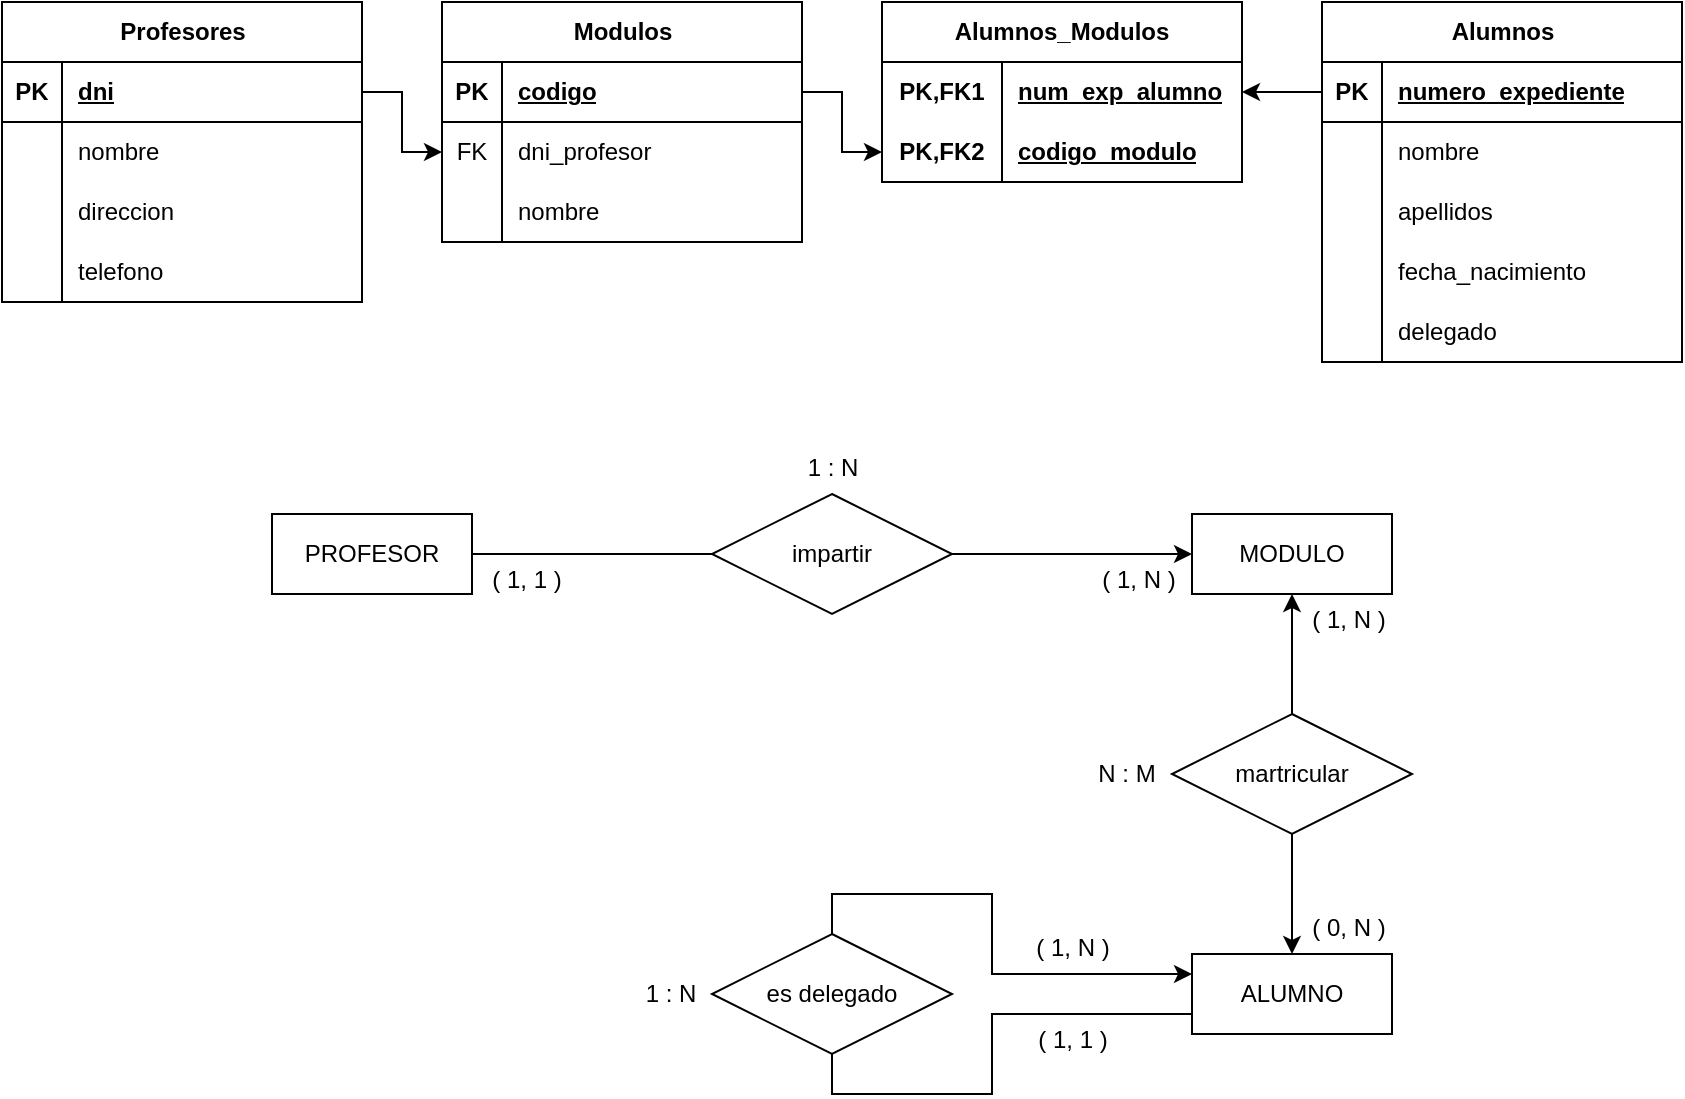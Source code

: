 <mxfile version="24.0.4" type="device">
  <diagram name="Page-1" id="xD801_ucFq414uZnRlKG">
    <mxGraphModel dx="1522" dy="766" grid="0" gridSize="10" guides="1" tooltips="1" connect="1" arrows="1" fold="1" page="1" pageScale="1" pageWidth="1100" pageHeight="850" math="0" shadow="0">
      <root>
        <mxCell id="0" />
        <mxCell id="1" parent="0" />
        <mxCell id="BK0PHhWaw3GROF52qB3c-1" value="Profesores" style="shape=table;startSize=30;container=1;collapsible=1;childLayout=tableLayout;fixedRows=1;rowLines=0;fontStyle=1;align=center;resizeLast=1;html=1;" parent="1" vertex="1">
          <mxGeometry x="130" y="152" width="180" height="150" as="geometry" />
        </mxCell>
        <mxCell id="BK0PHhWaw3GROF52qB3c-2" value="" style="shape=tableRow;horizontal=0;startSize=0;swimlaneHead=0;swimlaneBody=0;fillColor=none;collapsible=0;dropTarget=0;points=[[0,0.5],[1,0.5]];portConstraint=eastwest;top=0;left=0;right=0;bottom=1;" parent="BK0PHhWaw3GROF52qB3c-1" vertex="1">
          <mxGeometry y="30" width="180" height="30" as="geometry" />
        </mxCell>
        <mxCell id="BK0PHhWaw3GROF52qB3c-3" value="PK" style="shape=partialRectangle;connectable=0;fillColor=none;top=0;left=0;bottom=0;right=0;fontStyle=1;overflow=hidden;whiteSpace=wrap;html=1;" parent="BK0PHhWaw3GROF52qB3c-2" vertex="1">
          <mxGeometry width="30" height="30" as="geometry">
            <mxRectangle width="30" height="30" as="alternateBounds" />
          </mxGeometry>
        </mxCell>
        <mxCell id="BK0PHhWaw3GROF52qB3c-4" value="dni" style="shape=partialRectangle;connectable=0;fillColor=none;top=0;left=0;bottom=0;right=0;align=left;spacingLeft=6;fontStyle=5;overflow=hidden;whiteSpace=wrap;html=1;" parent="BK0PHhWaw3GROF52qB3c-2" vertex="1">
          <mxGeometry x="30" width="150" height="30" as="geometry">
            <mxRectangle width="150" height="30" as="alternateBounds" />
          </mxGeometry>
        </mxCell>
        <mxCell id="BK0PHhWaw3GROF52qB3c-5" value="" style="shape=tableRow;horizontal=0;startSize=0;swimlaneHead=0;swimlaneBody=0;fillColor=none;collapsible=0;dropTarget=0;points=[[0,0.5],[1,0.5]];portConstraint=eastwest;top=0;left=0;right=0;bottom=0;" parent="BK0PHhWaw3GROF52qB3c-1" vertex="1">
          <mxGeometry y="60" width="180" height="30" as="geometry" />
        </mxCell>
        <mxCell id="BK0PHhWaw3GROF52qB3c-6" value="" style="shape=partialRectangle;connectable=0;fillColor=none;top=0;left=0;bottom=0;right=0;editable=1;overflow=hidden;whiteSpace=wrap;html=1;" parent="BK0PHhWaw3GROF52qB3c-5" vertex="1">
          <mxGeometry width="30" height="30" as="geometry">
            <mxRectangle width="30" height="30" as="alternateBounds" />
          </mxGeometry>
        </mxCell>
        <mxCell id="BK0PHhWaw3GROF52qB3c-7" value="nombre" style="shape=partialRectangle;connectable=0;fillColor=none;top=0;left=0;bottom=0;right=0;align=left;spacingLeft=6;overflow=hidden;whiteSpace=wrap;html=1;" parent="BK0PHhWaw3GROF52qB3c-5" vertex="1">
          <mxGeometry x="30" width="150" height="30" as="geometry">
            <mxRectangle width="150" height="30" as="alternateBounds" />
          </mxGeometry>
        </mxCell>
        <mxCell id="BK0PHhWaw3GROF52qB3c-8" value="" style="shape=tableRow;horizontal=0;startSize=0;swimlaneHead=0;swimlaneBody=0;fillColor=none;collapsible=0;dropTarget=0;points=[[0,0.5],[1,0.5]];portConstraint=eastwest;top=0;left=0;right=0;bottom=0;" parent="BK0PHhWaw3GROF52qB3c-1" vertex="1">
          <mxGeometry y="90" width="180" height="30" as="geometry" />
        </mxCell>
        <mxCell id="BK0PHhWaw3GROF52qB3c-9" value="" style="shape=partialRectangle;connectable=0;fillColor=none;top=0;left=0;bottom=0;right=0;editable=1;overflow=hidden;whiteSpace=wrap;html=1;" parent="BK0PHhWaw3GROF52qB3c-8" vertex="1">
          <mxGeometry width="30" height="30" as="geometry">
            <mxRectangle width="30" height="30" as="alternateBounds" />
          </mxGeometry>
        </mxCell>
        <mxCell id="BK0PHhWaw3GROF52qB3c-10" value="direccion" style="shape=partialRectangle;connectable=0;fillColor=none;top=0;left=0;bottom=0;right=0;align=left;spacingLeft=6;overflow=hidden;whiteSpace=wrap;html=1;" parent="BK0PHhWaw3GROF52qB3c-8" vertex="1">
          <mxGeometry x="30" width="150" height="30" as="geometry">
            <mxRectangle width="150" height="30" as="alternateBounds" />
          </mxGeometry>
        </mxCell>
        <mxCell id="BK0PHhWaw3GROF52qB3c-11" value="" style="shape=tableRow;horizontal=0;startSize=0;swimlaneHead=0;swimlaneBody=0;fillColor=none;collapsible=0;dropTarget=0;points=[[0,0.5],[1,0.5]];portConstraint=eastwest;top=0;left=0;right=0;bottom=0;" parent="BK0PHhWaw3GROF52qB3c-1" vertex="1">
          <mxGeometry y="120" width="180" height="30" as="geometry" />
        </mxCell>
        <mxCell id="BK0PHhWaw3GROF52qB3c-12" value="" style="shape=partialRectangle;connectable=0;fillColor=none;top=0;left=0;bottom=0;right=0;editable=1;overflow=hidden;whiteSpace=wrap;html=1;" parent="BK0PHhWaw3GROF52qB3c-11" vertex="1">
          <mxGeometry width="30" height="30" as="geometry">
            <mxRectangle width="30" height="30" as="alternateBounds" />
          </mxGeometry>
        </mxCell>
        <mxCell id="BK0PHhWaw3GROF52qB3c-13" value="telefono" style="shape=partialRectangle;connectable=0;fillColor=none;top=0;left=0;bottom=0;right=0;align=left;spacingLeft=6;overflow=hidden;whiteSpace=wrap;html=1;" parent="BK0PHhWaw3GROF52qB3c-11" vertex="1">
          <mxGeometry x="30" width="150" height="30" as="geometry">
            <mxRectangle width="150" height="30" as="alternateBounds" />
          </mxGeometry>
        </mxCell>
        <mxCell id="BK0PHhWaw3GROF52qB3c-14" value="Modulos" style="shape=table;startSize=30;container=1;collapsible=1;childLayout=tableLayout;fixedRows=1;rowLines=0;fontStyle=1;align=center;resizeLast=1;html=1;" parent="1" vertex="1">
          <mxGeometry x="350" y="152" width="180" height="120" as="geometry" />
        </mxCell>
        <mxCell id="BK0PHhWaw3GROF52qB3c-15" value="" style="shape=tableRow;horizontal=0;startSize=0;swimlaneHead=0;swimlaneBody=0;fillColor=none;collapsible=0;dropTarget=0;points=[[0,0.5],[1,0.5]];portConstraint=eastwest;top=0;left=0;right=0;bottom=1;" parent="BK0PHhWaw3GROF52qB3c-14" vertex="1">
          <mxGeometry y="30" width="180" height="30" as="geometry" />
        </mxCell>
        <mxCell id="BK0PHhWaw3GROF52qB3c-16" value="PK" style="shape=partialRectangle;connectable=0;fillColor=none;top=0;left=0;bottom=0;right=0;fontStyle=1;overflow=hidden;whiteSpace=wrap;html=1;" parent="BK0PHhWaw3GROF52qB3c-15" vertex="1">
          <mxGeometry width="30" height="30" as="geometry">
            <mxRectangle width="30" height="30" as="alternateBounds" />
          </mxGeometry>
        </mxCell>
        <mxCell id="BK0PHhWaw3GROF52qB3c-17" value="codigo" style="shape=partialRectangle;connectable=0;fillColor=none;top=0;left=0;bottom=0;right=0;align=left;spacingLeft=6;fontStyle=5;overflow=hidden;whiteSpace=wrap;html=1;" parent="BK0PHhWaw3GROF52qB3c-15" vertex="1">
          <mxGeometry x="30" width="150" height="30" as="geometry">
            <mxRectangle width="150" height="30" as="alternateBounds" />
          </mxGeometry>
        </mxCell>
        <mxCell id="dnswaZqPxUBxarqkiQAv-73" value="" style="shape=tableRow;horizontal=0;startSize=0;swimlaneHead=0;swimlaneBody=0;fillColor=none;collapsible=0;dropTarget=0;points=[[0,0.5],[1,0.5]];portConstraint=eastwest;top=0;left=0;right=0;bottom=0;" parent="BK0PHhWaw3GROF52qB3c-14" vertex="1">
          <mxGeometry y="60" width="180" height="30" as="geometry" />
        </mxCell>
        <mxCell id="dnswaZqPxUBxarqkiQAv-74" value="FK" style="shape=partialRectangle;connectable=0;fillColor=none;top=0;left=0;bottom=0;right=0;fontStyle=0;overflow=hidden;whiteSpace=wrap;html=1;" parent="dnswaZqPxUBxarqkiQAv-73" vertex="1">
          <mxGeometry width="30" height="30" as="geometry">
            <mxRectangle width="30" height="30" as="alternateBounds" />
          </mxGeometry>
        </mxCell>
        <mxCell id="dnswaZqPxUBxarqkiQAv-75" value="dni_profesor" style="shape=partialRectangle;connectable=0;fillColor=none;top=0;left=0;bottom=0;right=0;align=left;spacingLeft=6;fontStyle=0;overflow=hidden;whiteSpace=wrap;html=1;" parent="dnswaZqPxUBxarqkiQAv-73" vertex="1">
          <mxGeometry x="30" width="150" height="30" as="geometry">
            <mxRectangle width="150" height="30" as="alternateBounds" />
          </mxGeometry>
        </mxCell>
        <mxCell id="BK0PHhWaw3GROF52qB3c-18" value="" style="shape=tableRow;horizontal=0;startSize=0;swimlaneHead=0;swimlaneBody=0;fillColor=none;collapsible=0;dropTarget=0;points=[[0,0.5],[1,0.5]];portConstraint=eastwest;top=0;left=0;right=0;bottom=0;" parent="BK0PHhWaw3GROF52qB3c-14" vertex="1">
          <mxGeometry y="90" width="180" height="30" as="geometry" />
        </mxCell>
        <mxCell id="BK0PHhWaw3GROF52qB3c-19" value="" style="shape=partialRectangle;connectable=0;fillColor=none;top=0;left=0;bottom=0;right=0;editable=1;overflow=hidden;whiteSpace=wrap;html=1;" parent="BK0PHhWaw3GROF52qB3c-18" vertex="1">
          <mxGeometry width="30" height="30" as="geometry">
            <mxRectangle width="30" height="30" as="alternateBounds" />
          </mxGeometry>
        </mxCell>
        <mxCell id="BK0PHhWaw3GROF52qB3c-20" value="nombre" style="shape=partialRectangle;connectable=0;fillColor=none;top=0;left=0;bottom=0;right=0;align=left;spacingLeft=6;overflow=hidden;whiteSpace=wrap;html=1;" parent="BK0PHhWaw3GROF52qB3c-18" vertex="1">
          <mxGeometry x="30" width="150" height="30" as="geometry">
            <mxRectangle width="150" height="30" as="alternateBounds" />
          </mxGeometry>
        </mxCell>
        <mxCell id="BK0PHhWaw3GROF52qB3c-40" value="impartir" style="shape=rhombus;perimeter=rhombusPerimeter;whiteSpace=wrap;html=1;align=center;" parent="1" vertex="1">
          <mxGeometry x="485" y="398" width="120" height="60" as="geometry" />
        </mxCell>
        <mxCell id="dnswaZqPxUBxarqkiQAv-1" value="MODULO" style="whiteSpace=wrap;html=1;align=center;" parent="1" vertex="1">
          <mxGeometry x="725" y="408" width="100" height="40" as="geometry" />
        </mxCell>
        <mxCell id="dnswaZqPxUBxarqkiQAv-3" value="PROFESOR" style="whiteSpace=wrap;html=1;align=center;" parent="1" vertex="1">
          <mxGeometry x="265" y="408" width="100" height="40" as="geometry" />
        </mxCell>
        <mxCell id="dnswaZqPxUBxarqkiQAv-6" value="martricular" style="shape=rhombus;perimeter=rhombusPerimeter;whiteSpace=wrap;html=1;align=center;" parent="1" vertex="1">
          <mxGeometry x="715" y="508" width="120" height="60" as="geometry" />
        </mxCell>
        <mxCell id="dnswaZqPxUBxarqkiQAv-7" value="ALUMNO" style="whiteSpace=wrap;html=1;align=center;" parent="1" vertex="1">
          <mxGeometry x="725" y="628" width="100" height="40" as="geometry" />
        </mxCell>
        <mxCell id="dnswaZqPxUBxarqkiQAv-8" value="" style="endArrow=none;html=1;rounded=0;exitX=1;exitY=0.5;exitDx=0;exitDy=0;entryX=0;entryY=0.5;entryDx=0;entryDy=0;" parent="1" source="dnswaZqPxUBxarqkiQAv-3" target="BK0PHhWaw3GROF52qB3c-40" edge="1">
          <mxGeometry width="50" height="50" relative="1" as="geometry">
            <mxPoint x="637" y="420" as="sourcePoint" />
            <mxPoint x="687" y="370" as="targetPoint" />
          </mxGeometry>
        </mxCell>
        <mxCell id="dnswaZqPxUBxarqkiQAv-9" value="" style="endArrow=classic;html=1;rounded=0;exitX=1;exitY=0.5;exitDx=0;exitDy=0;entryX=0;entryY=0.5;entryDx=0;entryDy=0;" parent="1" source="BK0PHhWaw3GROF52qB3c-40" target="dnswaZqPxUBxarqkiQAv-1" edge="1">
          <mxGeometry width="50" height="50" relative="1" as="geometry">
            <mxPoint x="637" y="420" as="sourcePoint" />
            <mxPoint x="687" y="370" as="targetPoint" />
          </mxGeometry>
        </mxCell>
        <mxCell id="dnswaZqPxUBxarqkiQAv-10" value="( 1, 1 )" style="text;html=1;align=center;verticalAlign=middle;resizable=0;points=[];autosize=1;strokeColor=none;fillColor=none;" parent="1" vertex="1">
          <mxGeometry x="365" y="428" width="53" height="26" as="geometry" />
        </mxCell>
        <mxCell id="dnswaZqPxUBxarqkiQAv-11" value="( 1, N )" style="text;html=1;align=center;verticalAlign=middle;resizable=0;points=[];autosize=1;strokeColor=none;fillColor=none;" parent="1" vertex="1">
          <mxGeometry x="670" y="428" width="55" height="26" as="geometry" />
        </mxCell>
        <mxCell id="dnswaZqPxUBxarqkiQAv-15" value="1 : N" style="text;html=1;align=center;verticalAlign=middle;resizable=0;points=[];autosize=1;strokeColor=none;fillColor=none;" parent="1" vertex="1">
          <mxGeometry x="523.5" y="372" width="43" height="26" as="geometry" />
        </mxCell>
        <mxCell id="dnswaZqPxUBxarqkiQAv-16" value="es delegado" style="shape=rhombus;perimeter=rhombusPerimeter;whiteSpace=wrap;html=1;align=center;" parent="1" vertex="1">
          <mxGeometry x="485" y="618" width="120" height="60" as="geometry" />
        </mxCell>
        <mxCell id="dnswaZqPxUBxarqkiQAv-20" value="" style="endArrow=classic;html=1;rounded=0;exitX=0.5;exitY=0;exitDx=0;exitDy=0;entryX=0.5;entryY=1;entryDx=0;entryDy=0;" parent="1" source="dnswaZqPxUBxarqkiQAv-6" target="dnswaZqPxUBxarqkiQAv-1" edge="1">
          <mxGeometry width="50" height="50" relative="1" as="geometry">
            <mxPoint x="652" y="464" as="sourcePoint" />
            <mxPoint x="702" y="414" as="targetPoint" />
          </mxGeometry>
        </mxCell>
        <mxCell id="dnswaZqPxUBxarqkiQAv-21" value="( 1, N )" style="text;html=1;align=center;verticalAlign=middle;resizable=0;points=[];autosize=1;strokeColor=none;fillColor=none;" parent="1" vertex="1">
          <mxGeometry x="775" y="448" width="55" height="26" as="geometry" />
        </mxCell>
        <mxCell id="dnswaZqPxUBxarqkiQAv-23" value="( 0, N )" style="text;html=1;align=center;verticalAlign=middle;resizable=0;points=[];autosize=1;strokeColor=none;fillColor=none;" parent="1" vertex="1">
          <mxGeometry x="775" y="602" width="55" height="26" as="geometry" />
        </mxCell>
        <mxCell id="dnswaZqPxUBxarqkiQAv-24" value="N : M" style="text;html=1;align=center;verticalAlign=middle;resizable=0;points=[];autosize=1;strokeColor=none;fillColor=none;" parent="1" vertex="1">
          <mxGeometry x="668" y="525" width="47" height="26" as="geometry" />
        </mxCell>
        <mxCell id="dnswaZqPxUBxarqkiQAv-38" value="Alumnos" style="shape=table;startSize=30;container=1;collapsible=1;childLayout=tableLayout;fixedRows=1;rowLines=0;fontStyle=1;align=center;resizeLast=1;html=1;" parent="1" vertex="1">
          <mxGeometry x="790" y="152" width="180" height="180" as="geometry" />
        </mxCell>
        <mxCell id="dnswaZqPxUBxarqkiQAv-39" value="" style="shape=tableRow;horizontal=0;startSize=0;swimlaneHead=0;swimlaneBody=0;fillColor=none;collapsible=0;dropTarget=0;points=[[0,0.5],[1,0.5]];portConstraint=eastwest;top=0;left=0;right=0;bottom=1;" parent="dnswaZqPxUBxarqkiQAv-38" vertex="1">
          <mxGeometry y="30" width="180" height="30" as="geometry" />
        </mxCell>
        <mxCell id="dnswaZqPxUBxarqkiQAv-40" value="PK" style="shape=partialRectangle;connectable=0;fillColor=none;top=0;left=0;bottom=0;right=0;fontStyle=1;overflow=hidden;whiteSpace=wrap;html=1;" parent="dnswaZqPxUBxarqkiQAv-39" vertex="1">
          <mxGeometry width="30" height="30" as="geometry">
            <mxRectangle width="30" height="30" as="alternateBounds" />
          </mxGeometry>
        </mxCell>
        <mxCell id="dnswaZqPxUBxarqkiQAv-41" value="numero_expediente" style="shape=partialRectangle;connectable=0;fillColor=none;top=0;left=0;bottom=0;right=0;align=left;spacingLeft=6;fontStyle=5;overflow=hidden;whiteSpace=wrap;html=1;" parent="dnswaZqPxUBxarqkiQAv-39" vertex="1">
          <mxGeometry x="30" width="150" height="30" as="geometry">
            <mxRectangle width="150" height="30" as="alternateBounds" />
          </mxGeometry>
        </mxCell>
        <mxCell id="dnswaZqPxUBxarqkiQAv-42" value="" style="shape=tableRow;horizontal=0;startSize=0;swimlaneHead=0;swimlaneBody=0;fillColor=none;collapsible=0;dropTarget=0;points=[[0,0.5],[1,0.5]];portConstraint=eastwest;top=0;left=0;right=0;bottom=0;" parent="dnswaZqPxUBxarqkiQAv-38" vertex="1">
          <mxGeometry y="60" width="180" height="30" as="geometry" />
        </mxCell>
        <mxCell id="dnswaZqPxUBxarqkiQAv-43" value="" style="shape=partialRectangle;connectable=0;fillColor=none;top=0;left=0;bottom=0;right=0;editable=1;overflow=hidden;whiteSpace=wrap;html=1;" parent="dnswaZqPxUBxarqkiQAv-42" vertex="1">
          <mxGeometry width="30" height="30" as="geometry">
            <mxRectangle width="30" height="30" as="alternateBounds" />
          </mxGeometry>
        </mxCell>
        <mxCell id="dnswaZqPxUBxarqkiQAv-44" value="nombre" style="shape=partialRectangle;connectable=0;fillColor=none;top=0;left=0;bottom=0;right=0;align=left;spacingLeft=6;overflow=hidden;whiteSpace=wrap;html=1;" parent="dnswaZqPxUBxarqkiQAv-42" vertex="1">
          <mxGeometry x="30" width="150" height="30" as="geometry">
            <mxRectangle width="150" height="30" as="alternateBounds" />
          </mxGeometry>
        </mxCell>
        <mxCell id="dnswaZqPxUBxarqkiQAv-45" value="" style="shape=tableRow;horizontal=0;startSize=0;swimlaneHead=0;swimlaneBody=0;fillColor=none;collapsible=0;dropTarget=0;points=[[0,0.5],[1,0.5]];portConstraint=eastwest;top=0;left=0;right=0;bottom=0;" parent="dnswaZqPxUBxarqkiQAv-38" vertex="1">
          <mxGeometry y="90" width="180" height="30" as="geometry" />
        </mxCell>
        <mxCell id="dnswaZqPxUBxarqkiQAv-46" value="" style="shape=partialRectangle;connectable=0;fillColor=none;top=0;left=0;bottom=0;right=0;editable=1;overflow=hidden;whiteSpace=wrap;html=1;" parent="dnswaZqPxUBxarqkiQAv-45" vertex="1">
          <mxGeometry width="30" height="30" as="geometry">
            <mxRectangle width="30" height="30" as="alternateBounds" />
          </mxGeometry>
        </mxCell>
        <mxCell id="dnswaZqPxUBxarqkiQAv-47" value="apellidos" style="shape=partialRectangle;connectable=0;fillColor=none;top=0;left=0;bottom=0;right=0;align=left;spacingLeft=6;overflow=hidden;whiteSpace=wrap;html=1;" parent="dnswaZqPxUBxarqkiQAv-45" vertex="1">
          <mxGeometry x="30" width="150" height="30" as="geometry">
            <mxRectangle width="150" height="30" as="alternateBounds" />
          </mxGeometry>
        </mxCell>
        <mxCell id="dnswaZqPxUBxarqkiQAv-48" value="" style="shape=tableRow;horizontal=0;startSize=0;swimlaneHead=0;swimlaneBody=0;fillColor=none;collapsible=0;dropTarget=0;points=[[0,0.5],[1,0.5]];portConstraint=eastwest;top=0;left=0;right=0;bottom=0;" parent="dnswaZqPxUBxarqkiQAv-38" vertex="1">
          <mxGeometry y="120" width="180" height="30" as="geometry" />
        </mxCell>
        <mxCell id="dnswaZqPxUBxarqkiQAv-49" value="" style="shape=partialRectangle;connectable=0;fillColor=none;top=0;left=0;bottom=0;right=0;editable=1;overflow=hidden;whiteSpace=wrap;html=1;" parent="dnswaZqPxUBxarqkiQAv-48" vertex="1">
          <mxGeometry width="30" height="30" as="geometry">
            <mxRectangle width="30" height="30" as="alternateBounds" />
          </mxGeometry>
        </mxCell>
        <mxCell id="dnswaZqPxUBxarqkiQAv-50" value="fecha_nacimiento" style="shape=partialRectangle;connectable=0;fillColor=none;top=0;left=0;bottom=0;right=0;align=left;spacingLeft=6;overflow=hidden;whiteSpace=wrap;html=1;" parent="dnswaZqPxUBxarqkiQAv-48" vertex="1">
          <mxGeometry x="30" width="150" height="30" as="geometry">
            <mxRectangle width="150" height="30" as="alternateBounds" />
          </mxGeometry>
        </mxCell>
        <mxCell id="dnswaZqPxUBxarqkiQAv-51" value="" style="shape=tableRow;horizontal=0;startSize=0;swimlaneHead=0;swimlaneBody=0;fillColor=none;collapsible=0;dropTarget=0;points=[[0,0.5],[1,0.5]];portConstraint=eastwest;top=0;left=0;right=0;bottom=0;" parent="dnswaZqPxUBxarqkiQAv-38" vertex="1">
          <mxGeometry y="150" width="180" height="30" as="geometry" />
        </mxCell>
        <mxCell id="dnswaZqPxUBxarqkiQAv-52" value="" style="shape=partialRectangle;connectable=0;fillColor=none;top=0;left=0;bottom=0;right=0;editable=1;overflow=hidden;whiteSpace=wrap;html=1;" parent="dnswaZqPxUBxarqkiQAv-51" vertex="1">
          <mxGeometry width="30" height="30" as="geometry">
            <mxRectangle width="30" height="30" as="alternateBounds" />
          </mxGeometry>
        </mxCell>
        <mxCell id="dnswaZqPxUBxarqkiQAv-53" value="delegado" style="shape=partialRectangle;connectable=0;fillColor=none;top=0;left=0;bottom=0;right=0;align=left;spacingLeft=6;overflow=hidden;whiteSpace=wrap;html=1;" parent="dnswaZqPxUBxarqkiQAv-51" vertex="1">
          <mxGeometry x="30" width="150" height="30" as="geometry">
            <mxRectangle width="150" height="30" as="alternateBounds" />
          </mxGeometry>
        </mxCell>
        <mxCell id="dnswaZqPxUBxarqkiQAv-54" value="Alumnos_Modulos" style="shape=table;startSize=30;container=1;collapsible=1;childLayout=tableLayout;fixedRows=1;rowLines=0;fontStyle=1;align=center;resizeLast=1;html=1;whiteSpace=wrap;" parent="1" vertex="1">
          <mxGeometry x="570" y="152" width="180" height="90" as="geometry" />
        </mxCell>
        <mxCell id="dnswaZqPxUBxarqkiQAv-55" value="" style="shape=tableRow;horizontal=0;startSize=0;swimlaneHead=0;swimlaneBody=0;fillColor=none;collapsible=0;dropTarget=0;points=[[0,0.5],[1,0.5]];portConstraint=eastwest;top=0;left=0;right=0;bottom=0;html=1;" parent="dnswaZqPxUBxarqkiQAv-54" vertex="1">
          <mxGeometry y="30" width="180" height="30" as="geometry" />
        </mxCell>
        <mxCell id="dnswaZqPxUBxarqkiQAv-56" value="PK,FK1" style="shape=partialRectangle;connectable=0;fillColor=none;top=0;left=0;bottom=0;right=0;fontStyle=1;overflow=hidden;html=1;whiteSpace=wrap;" parent="dnswaZqPxUBxarqkiQAv-55" vertex="1">
          <mxGeometry width="60" height="30" as="geometry">
            <mxRectangle width="60" height="30" as="alternateBounds" />
          </mxGeometry>
        </mxCell>
        <mxCell id="dnswaZqPxUBxarqkiQAv-57" value="num_exp_alumno" style="shape=partialRectangle;connectable=0;fillColor=none;top=0;left=0;bottom=0;right=0;align=left;spacingLeft=6;fontStyle=5;overflow=hidden;html=1;whiteSpace=wrap;" parent="dnswaZqPxUBxarqkiQAv-55" vertex="1">
          <mxGeometry x="60" width="120" height="30" as="geometry">
            <mxRectangle width="120" height="30" as="alternateBounds" />
          </mxGeometry>
        </mxCell>
        <mxCell id="dnswaZqPxUBxarqkiQAv-58" value="" style="shape=tableRow;horizontal=0;startSize=0;swimlaneHead=0;swimlaneBody=0;fillColor=none;collapsible=0;dropTarget=0;points=[[0,0.5],[1,0.5]];portConstraint=eastwest;top=0;left=0;right=0;bottom=1;html=1;" parent="dnswaZqPxUBxarqkiQAv-54" vertex="1">
          <mxGeometry y="60" width="180" height="30" as="geometry" />
        </mxCell>
        <mxCell id="dnswaZqPxUBxarqkiQAv-59" value="PK,FK2" style="shape=partialRectangle;connectable=0;fillColor=none;top=0;left=0;bottom=0;right=0;fontStyle=1;overflow=hidden;html=1;whiteSpace=wrap;" parent="dnswaZqPxUBxarqkiQAv-58" vertex="1">
          <mxGeometry width="60" height="30" as="geometry">
            <mxRectangle width="60" height="30" as="alternateBounds" />
          </mxGeometry>
        </mxCell>
        <mxCell id="dnswaZqPxUBxarqkiQAv-60" value="codigo_modulo" style="shape=partialRectangle;connectable=0;fillColor=none;top=0;left=0;bottom=0;right=0;align=left;spacingLeft=6;fontStyle=5;overflow=hidden;html=1;whiteSpace=wrap;" parent="dnswaZqPxUBxarqkiQAv-58" vertex="1">
          <mxGeometry x="60" width="120" height="30" as="geometry">
            <mxRectangle width="120" height="30" as="alternateBounds" />
          </mxGeometry>
        </mxCell>
        <mxCell id="dnswaZqPxUBxarqkiQAv-67" value="1 : N" style="text;html=1;align=center;verticalAlign=middle;resizable=0;points=[];autosize=1;strokeColor=none;fillColor=none;" parent="1" vertex="1">
          <mxGeometry x="442" y="635" width="43" height="26" as="geometry" />
        </mxCell>
        <mxCell id="dnswaZqPxUBxarqkiQAv-69" value="" style="endArrow=classic;html=1;rounded=0;exitX=0;exitY=0.5;exitDx=0;exitDy=0;entryX=1;entryY=0.5;entryDx=0;entryDy=0;" parent="1" source="dnswaZqPxUBxarqkiQAv-39" target="dnswaZqPxUBxarqkiQAv-55" edge="1">
          <mxGeometry width="50" height="50" relative="1" as="geometry">
            <mxPoint x="641" y="251" as="sourcePoint" />
            <mxPoint x="691" y="201" as="targetPoint" />
          </mxGeometry>
        </mxCell>
        <mxCell id="dnswaZqPxUBxarqkiQAv-70" value="" style="endArrow=classic;html=1;rounded=0;exitX=1;exitY=0.5;exitDx=0;exitDy=0;entryX=0;entryY=0.5;entryDx=0;entryDy=0;" parent="1" source="BK0PHhWaw3GROF52qB3c-15" target="dnswaZqPxUBxarqkiQAv-58" edge="1">
          <mxGeometry width="50" height="50" relative="1" as="geometry">
            <mxPoint x="536" y="232" as="sourcePoint" />
            <mxPoint x="586" y="182" as="targetPoint" />
            <Array as="points">
              <mxPoint x="550" y="197" />
              <mxPoint x="550" y="227" />
            </Array>
          </mxGeometry>
        </mxCell>
        <mxCell id="dnswaZqPxUBxarqkiQAv-76" value="" style="endArrow=classic;html=1;rounded=0;exitX=1;exitY=0.5;exitDx=0;exitDy=0;entryX=0;entryY=0.5;entryDx=0;entryDy=0;" parent="1" source="BK0PHhWaw3GROF52qB3c-2" target="dnswaZqPxUBxarqkiQAv-73" edge="1">
          <mxGeometry width="50" height="50" relative="1" as="geometry">
            <mxPoint x="310" y="197" as="sourcePoint" />
            <mxPoint x="350" y="227" as="targetPoint" />
            <Array as="points">
              <mxPoint x="330" y="197" />
              <mxPoint x="330" y="227" />
            </Array>
          </mxGeometry>
        </mxCell>
        <mxCell id="dnswaZqPxUBxarqkiQAv-77" value="" style="endArrow=classic;html=1;rounded=0;entryX=0.5;entryY=0;entryDx=0;entryDy=0;exitX=0.5;exitY=1;exitDx=0;exitDy=0;" parent="1" source="dnswaZqPxUBxarqkiQAv-6" target="dnswaZqPxUBxarqkiQAv-7" edge="1">
          <mxGeometry width="50" height="50" relative="1" as="geometry">
            <mxPoint x="724" y="368" as="sourcePoint" />
            <mxPoint x="774" y="318" as="targetPoint" />
          </mxGeometry>
        </mxCell>
        <mxCell id="D8HYvwVrTkLGZQbMKuxJ-1" value="( 1, 1 )" style="text;html=1;align=center;verticalAlign=middle;resizable=0;points=[];autosize=1;strokeColor=none;fillColor=none;" parent="1" vertex="1">
          <mxGeometry x="638" y="658" width="53" height="26" as="geometry" />
        </mxCell>
        <mxCell id="D8HYvwVrTkLGZQbMKuxJ-2" value="( 1, N )" style="text;html=1;align=center;verticalAlign=middle;resizable=0;points=[];autosize=1;strokeColor=none;fillColor=none;" parent="1" vertex="1">
          <mxGeometry x="637" y="612" width="55" height="26" as="geometry" />
        </mxCell>
        <mxCell id="2FQgBHi6Bo4D044o715F-11" value="" style="endArrow=classic;html=1;rounded=0;exitX=0.5;exitY=0;exitDx=0;exitDy=0;entryX=0;entryY=0.25;entryDx=0;entryDy=0;" edge="1" parent="1" source="dnswaZqPxUBxarqkiQAv-16" target="dnswaZqPxUBxarqkiQAv-7">
          <mxGeometry width="50" height="50" relative="1" as="geometry">
            <mxPoint x="576" y="642" as="sourcePoint" />
            <mxPoint x="626" y="592" as="targetPoint" />
            <Array as="points">
              <mxPoint x="545" y="598" />
              <mxPoint x="625" y="598" />
              <mxPoint x="625" y="638" />
            </Array>
          </mxGeometry>
        </mxCell>
        <mxCell id="2FQgBHi6Bo4D044o715F-13" value="" style="endArrow=none;html=1;rounded=0;exitX=0.5;exitY=1;exitDx=0;exitDy=0;entryX=0;entryY=0.75;entryDx=0;entryDy=0;" edge="1" parent="1" source="dnswaZqPxUBxarqkiQAv-16" target="dnswaZqPxUBxarqkiQAv-7">
          <mxGeometry width="50" height="50" relative="1" as="geometry">
            <mxPoint x="586" y="711" as="sourcePoint" />
            <mxPoint x="636" y="661" as="targetPoint" />
            <Array as="points">
              <mxPoint x="545" y="698" />
              <mxPoint x="625" y="698" />
              <mxPoint x="625" y="658" />
            </Array>
          </mxGeometry>
        </mxCell>
      </root>
    </mxGraphModel>
  </diagram>
</mxfile>

